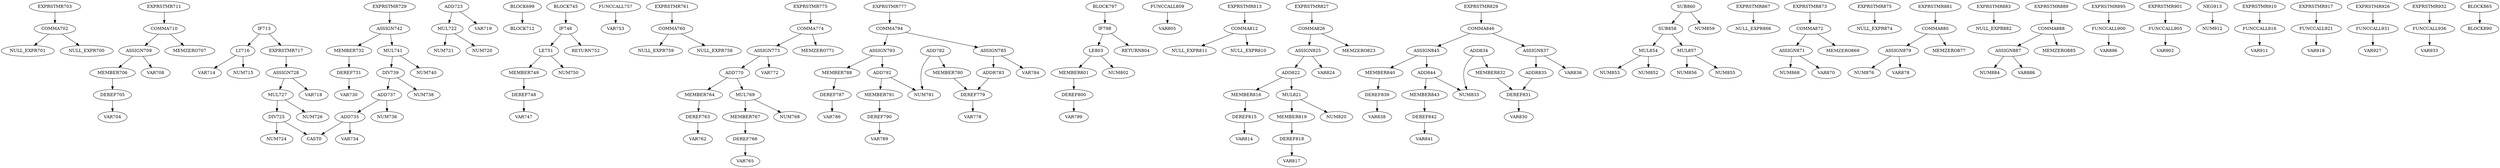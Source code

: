 digraph A { 
COMMA702 -> NULL_EXPR701
COMMA702 -> NULL_EXPR700
EXPRSTMR703 -> COMMA702
DEREF705 -> VAR704
MEMBER706 -> DEREF705
ASSIGN709 -> MEMBER706
ASSIGN709 -> VAR708
COMMA710 -> ASSIGN709
COMMA710 -> MEMZERO707
EXPRSTMR711 -> COMMA710
LT716 -> VAR714
LT716 -> NUM715
IF713 -> LT716
MUL722 -> NUM721
MUL722 -> NUM720
ADD723 -> MUL722
ADD723 -> VAR719
DIV725 -> NUM724
DIV725 -> CAST0
MUL727 -> NUM726
MUL727 -> DIV725
ASSIGN728 -> MUL727
ASSIGN728 -> VAR718
EXPRSTMR717 -> ASSIGN728
IF713 -> EXPRSTMR717
DEREF731 -> VAR730
MEMBER732 -> DEREF731
ADD735 -> VAR734
ADD735 -> CAST0
ADD737 -> NUM736
ADD737 -> ADD735
DIV739 -> NUM738
DIV739 -> ADD737
MUL741 -> NUM740
MUL741 -> DIV739
ASSIGN742 -> MUL741
ASSIGN742 -> MEMBER732
EXPRSTMR729 -> ASSIGN742
BLOCK699 -> BLOCK712
DEREF748 -> VAR747
MEMBER749 -> DEREF748
LE751 -> MEMBER749
LE751 -> NUM750
IF746 -> LE751
FUNCCALL757 -> VAR753
IF746 -> RETURN752
COMMA760 -> NULL_EXPR759
COMMA760 -> NULL_EXPR758
EXPRSTMR761 -> COMMA760
DEREF763 -> VAR762
MEMBER764 -> DEREF763
DEREF766 -> VAR765
MEMBER767 -> DEREF766
MUL769 -> NUM768
MUL769 -> MEMBER767
ADD770 -> MUL769
ADD770 -> MEMBER764
ASSIGN773 -> ADD770
ASSIGN773 -> VAR772
COMMA774 -> ASSIGN773
COMMA774 -> MEMZERO771
EXPRSTMR775 -> COMMA774
DEREF779 -> VAR778
MEMBER780 -> DEREF779
ADD782 -> NUM781
ADD782 -> MEMBER780
ADDR783 -> DEREF779
ASSIGN785 -> ADDR783
ASSIGN785 -> VAR784
DEREF787 -> VAR786
MEMBER788 -> DEREF787
DEREF790 -> VAR789
MEMBER791 -> DEREF790
ADD792 -> NUM781
ADD792 -> MEMBER791
ASSIGN793 -> ADD792
ASSIGN793 -> MEMBER788
COMMA794 -> ASSIGN793
COMMA794 -> ASSIGN785
EXPRSTMR777 -> COMMA794
BLOCK745 -> IF746
DEREF800 -> VAR799
MEMBER801 -> DEREF800
LE803 -> MEMBER801
LE803 -> NUM802
IF798 -> LE803
FUNCCALL809 -> VAR805
IF798 -> RETURN804
COMMA812 -> NULL_EXPR811
COMMA812 -> NULL_EXPR810
EXPRSTMR813 -> COMMA812
DEREF815 -> VAR814
MEMBER816 -> DEREF815
DEREF818 -> VAR817
MEMBER819 -> DEREF818
MUL821 -> NUM820
MUL821 -> MEMBER819
ADD822 -> MUL821
ADD822 -> MEMBER816
ASSIGN825 -> ADD822
ASSIGN825 -> VAR824
COMMA826 -> ASSIGN825
COMMA826 -> MEMZERO823
EXPRSTMR827 -> COMMA826
DEREF831 -> VAR830
MEMBER832 -> DEREF831
ADD834 -> NUM833
ADD834 -> MEMBER832
ADDR835 -> DEREF831
ASSIGN837 -> ADDR835
ASSIGN837 -> VAR836
DEREF839 -> VAR838
MEMBER840 -> DEREF839
DEREF842 -> VAR841
MEMBER843 -> DEREF842
ADD844 -> NUM833
ADD844 -> MEMBER843
ASSIGN845 -> ADD844
ASSIGN845 -> MEMBER840
COMMA846 -> ASSIGN845
COMMA846 -> ASSIGN837
EXPRSTMR829 -> COMMA846
BLOCK797 -> IF798
MUL854 -> NUM853
MUL854 -> NUM852
MUL857 -> NUM856
MUL857 -> NUM855
SUB858 -> MUL857
SUB858 -> MUL854
SUB860 -> NUM859
SUB860 -> SUB858
EXPRSTMR867 -> NULL_EXPR866
ASSIGN871 -> NUM868
ASSIGN871 -> VAR870
COMMA872 -> ASSIGN871
COMMA872 -> MEMZERO869
EXPRSTMR873 -> COMMA872
EXPRSTMR875 -> NULL_EXPR874
ASSIGN879 -> NUM876
ASSIGN879 -> VAR878
COMMA880 -> ASSIGN879
COMMA880 -> MEMZERO877
EXPRSTMR881 -> COMMA880
EXPRSTMR883 -> NULL_EXPR882
ASSIGN887 -> NUM884
ASSIGN887 -> VAR886
COMMA888 -> ASSIGN887
COMMA888 -> MEMZERO885
EXPRSTMR889 -> COMMA888
FUNCCALL900 -> VAR896
EXPRSTMR895 -> FUNCCALL900
FUNCCALL905 -> VAR902
EXPRSTMR901 -> FUNCCALL905
NEG913 -> NUM912
FUNCCALL916 -> VAR911
EXPRSTMR910 -> FUNCCALL916
FUNCCALL921 -> VAR918
EXPRSTMR917 -> FUNCCALL921
FUNCCALL931 -> VAR927
EXPRSTMR926 -> FUNCCALL931
FUNCCALL936 -> VAR933
EXPRSTMR932 -> FUNCCALL936
BLOCK865 -> BLOCK890
}
